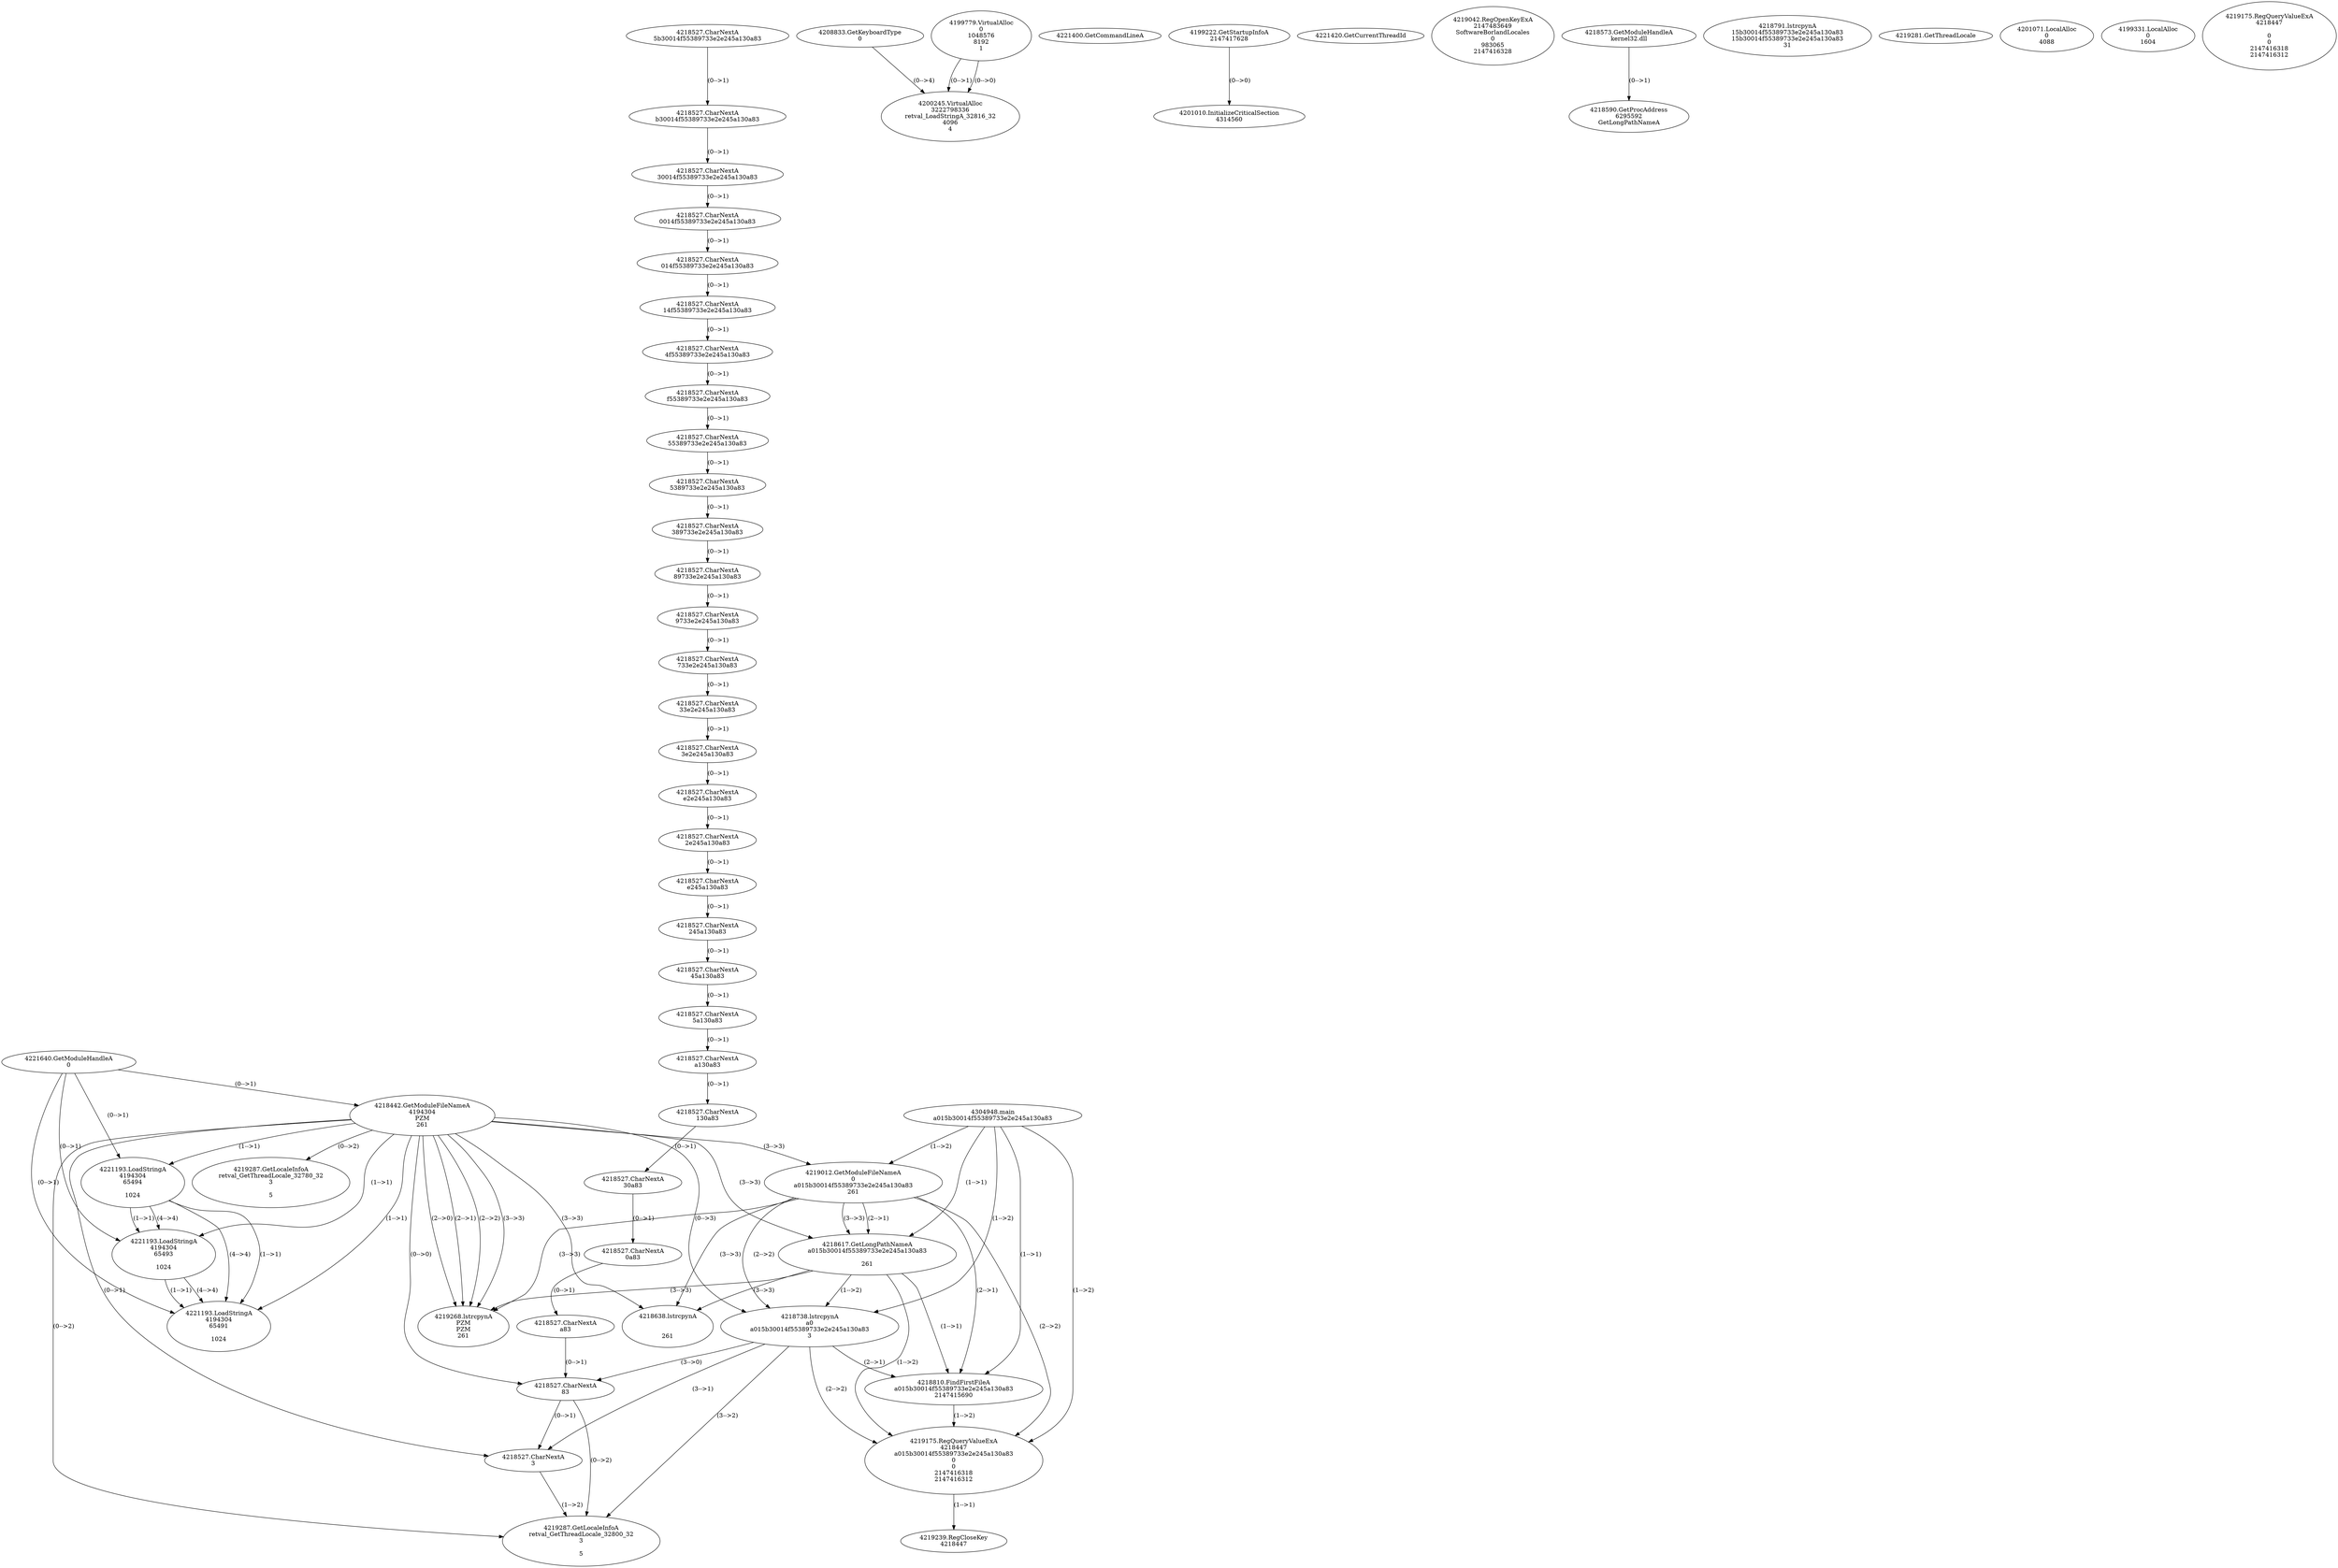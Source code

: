 // Global SCDG with merge call
digraph {
	0 [label="4304948.main
a015b30014f55389733e2e245a130a83"]
	1 [label="4221640.GetModuleHandleA
0"]
	2 [label="4208833.GetKeyboardType
0"]
	3 [label="4221400.GetCommandLineA
"]
	4 [label="4199222.GetStartupInfoA
2147417628"]
	5 [label="4221420.GetCurrentThreadId
"]
	6 [label="4218442.GetModuleFileNameA
4194304
PZM
261"]
	1 -> 6 [label="(0-->1)"]
	7 [label="4219012.GetModuleFileNameA
0
a015b30014f55389733e2e245a130a83
261"]
	0 -> 7 [label="(1-->2)"]
	6 -> 7 [label="(3-->3)"]
	8 [label="4219042.RegOpenKeyExA
2147483649
Software\Borland\Locales
0
983065
2147416328"]
	9 [label="4218573.GetModuleHandleA
kernel32.dll"]
	10 [label="4218590.GetProcAddress
6295592
GetLongPathNameA"]
	9 -> 10 [label="(0-->1)"]
	11 [label="4218617.GetLongPathNameA
a015b30014f55389733e2e245a130a83

261"]
	0 -> 11 [label="(1-->1)"]
	7 -> 11 [label="(2-->1)"]
	6 -> 11 [label="(3-->3)"]
	7 -> 11 [label="(3-->3)"]
	12 [label="4218738.lstrcpynA
a0
a015b30014f55389733e2e245a130a83
3"]
	0 -> 12 [label="(1-->2)"]
	7 -> 12 [label="(2-->2)"]
	11 -> 12 [label="(1-->2)"]
	6 -> 12 [label="(0-->3)"]
	13 [label="4218527.CharNextA
5b30014f55389733e2e245a130a83"]
	14 [label="4218527.CharNextA
b30014f55389733e2e245a130a83"]
	13 -> 14 [label="(0-->1)"]
	15 [label="4218527.CharNextA
30014f55389733e2e245a130a83"]
	14 -> 15 [label="(0-->1)"]
	16 [label="4218527.CharNextA
0014f55389733e2e245a130a83"]
	15 -> 16 [label="(0-->1)"]
	17 [label="4218527.CharNextA
014f55389733e2e245a130a83"]
	16 -> 17 [label="(0-->1)"]
	18 [label="4218527.CharNextA
14f55389733e2e245a130a83"]
	17 -> 18 [label="(0-->1)"]
	19 [label="4218527.CharNextA
4f55389733e2e245a130a83"]
	18 -> 19 [label="(0-->1)"]
	20 [label="4218527.CharNextA
f55389733e2e245a130a83"]
	19 -> 20 [label="(0-->1)"]
	21 [label="4218527.CharNextA
55389733e2e245a130a83"]
	20 -> 21 [label="(0-->1)"]
	22 [label="4218527.CharNextA
5389733e2e245a130a83"]
	21 -> 22 [label="(0-->1)"]
	23 [label="4218527.CharNextA
389733e2e245a130a83"]
	22 -> 23 [label="(0-->1)"]
	24 [label="4218527.CharNextA
89733e2e245a130a83"]
	23 -> 24 [label="(0-->1)"]
	25 [label="4218527.CharNextA
9733e2e245a130a83"]
	24 -> 25 [label="(0-->1)"]
	26 [label="4218527.CharNextA
733e2e245a130a83"]
	25 -> 26 [label="(0-->1)"]
	27 [label="4218527.CharNextA
33e2e245a130a83"]
	26 -> 27 [label="(0-->1)"]
	28 [label="4218527.CharNextA
3e2e245a130a83"]
	27 -> 28 [label="(0-->1)"]
	29 [label="4218527.CharNextA
e2e245a130a83"]
	28 -> 29 [label="(0-->1)"]
	30 [label="4218527.CharNextA
2e245a130a83"]
	29 -> 30 [label="(0-->1)"]
	31 [label="4218527.CharNextA
e245a130a83"]
	30 -> 31 [label="(0-->1)"]
	32 [label="4218527.CharNextA
245a130a83"]
	31 -> 32 [label="(0-->1)"]
	33 [label="4218527.CharNextA
45a130a83"]
	32 -> 33 [label="(0-->1)"]
	34 [label="4218527.CharNextA
5a130a83"]
	33 -> 34 [label="(0-->1)"]
	35 [label="4218527.CharNextA
a130a83"]
	34 -> 35 [label="(0-->1)"]
	36 [label="4218527.CharNextA
130a83"]
	35 -> 36 [label="(0-->1)"]
	37 [label="4218527.CharNextA
30a83"]
	36 -> 37 [label="(0-->1)"]
	38 [label="4218527.CharNextA
0a83"]
	37 -> 38 [label="(0-->1)"]
	39 [label="4218527.CharNextA
a83"]
	38 -> 39 [label="(0-->1)"]
	40 [label="4218527.CharNextA
83"]
	39 -> 40 [label="(0-->1)"]
	6 -> 40 [label="(0-->0)"]
	12 -> 40 [label="(3-->0)"]
	41 [label="4218527.CharNextA
3"]
	6 -> 41 [label="(0-->1)"]
	12 -> 41 [label="(3-->1)"]
	40 -> 41 [label="(0-->1)"]
	42 [label="4218791.lstrcpynA
15b30014f55389733e2e245a130a83
15b30014f55389733e2e245a130a83
31"]
	43 [label="4218810.FindFirstFileA
a015b30014f55389733e2e245a130a83
2147415690"]
	0 -> 43 [label="(1-->1)"]
	7 -> 43 [label="(2-->1)"]
	11 -> 43 [label="(1-->1)"]
	12 -> 43 [label="(2-->1)"]
	44 [label="4219175.RegQueryValueExA
4218447
a015b30014f55389733e2e245a130a83
0
0
2147416318
2147416312"]
	0 -> 44 [label="(1-->2)"]
	7 -> 44 [label="(2-->2)"]
	11 -> 44 [label="(1-->2)"]
	12 -> 44 [label="(2-->2)"]
	43 -> 44 [label="(1-->2)"]
	45 [label="4219239.RegCloseKey
4218447"]
	44 -> 45 [label="(1-->1)"]
	46 [label="4219268.lstrcpynA
PZM
PZM
261"]
	6 -> 46 [label="(2-->1)"]
	6 -> 46 [label="(2-->2)"]
	6 -> 46 [label="(3-->3)"]
	7 -> 46 [label="(3-->3)"]
	11 -> 46 [label="(3-->3)"]
	6 -> 46 [label="(2-->0)"]
	47 [label="4219281.GetThreadLocale
"]
	48 [label="4219287.GetLocaleInfoA
retval_GetThreadLocale_32800_32
3

5"]
	6 -> 48 [label="(0-->2)"]
	12 -> 48 [label="(3-->2)"]
	40 -> 48 [label="(0-->2)"]
	41 -> 48 [label="(1-->2)"]
	49 [label="4221193.LoadStringA
4194304
65494

1024"]
	1 -> 49 [label="(0-->1)"]
	6 -> 49 [label="(1-->1)"]
	50 [label="4221193.LoadStringA
4194304
65493

1024"]
	1 -> 50 [label="(0-->1)"]
	6 -> 50 [label="(1-->1)"]
	49 -> 50 [label="(1-->1)"]
	49 -> 50 [label="(4-->4)"]
	51 [label="4221193.LoadStringA
4194304
65491

1024"]
	1 -> 51 [label="(0-->1)"]
	6 -> 51 [label="(1-->1)"]
	49 -> 51 [label="(1-->1)"]
	50 -> 51 [label="(1-->1)"]
	49 -> 51 [label="(4-->4)"]
	50 -> 51 [label="(4-->4)"]
	52 [label="4201010.InitializeCriticalSection
4314560"]
	4 -> 52 [label="(0-->0)"]
	53 [label="4201071.LocalAlloc
0
4088"]
	54 [label="4199779.VirtualAlloc
0
1048576
8192
1"]
	55 [label="4199331.LocalAlloc
0
1604"]
	56 [label="4200245.VirtualAlloc
3222798336
retval_LoadStringA_32816_32
4096
4"]
	54 -> 56 [label="(0-->1)"]
	2 -> 56 [label="(0-->4)"]
	54 -> 56 [label="(0-->0)"]
	57 [label="4218638.lstrcpynA


261"]
	6 -> 57 [label="(3-->3)"]
	7 -> 57 [label="(3-->3)"]
	11 -> 57 [label="(3-->3)"]
	58 [label="4219175.RegQueryValueExA
4218447

0
0
2147416318
2147416312"]
	59 [label="4219287.GetLocaleInfoA
retval_GetThreadLocale_32780_32
3

5"]
	6 -> 59 [label="(0-->2)"]
}
